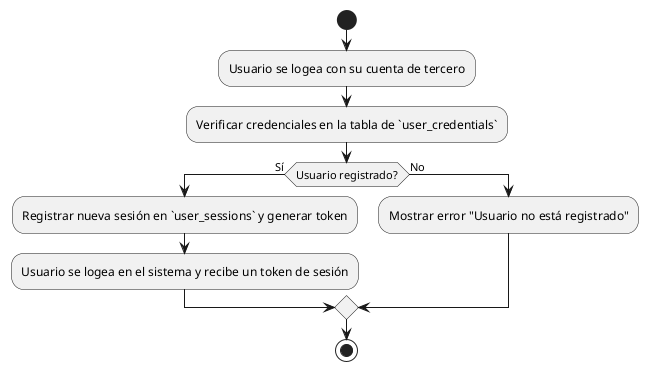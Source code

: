 @startuml "Iniciar session con OpenID"
start

:Usuario se logea con su cuenta de tercero;

:Verificar credenciales en la tabla de `user_credentials`;

if (Usuario registrado?) then (Sí)
    :Registrar nueva sesión en `user_sessions` y generar token;
    :Usuario se logea en el sistema y recibe un token de sesión;
else (No)
    :Mostrar error "Usuario no está registrado";
endif

stop
@enduml
